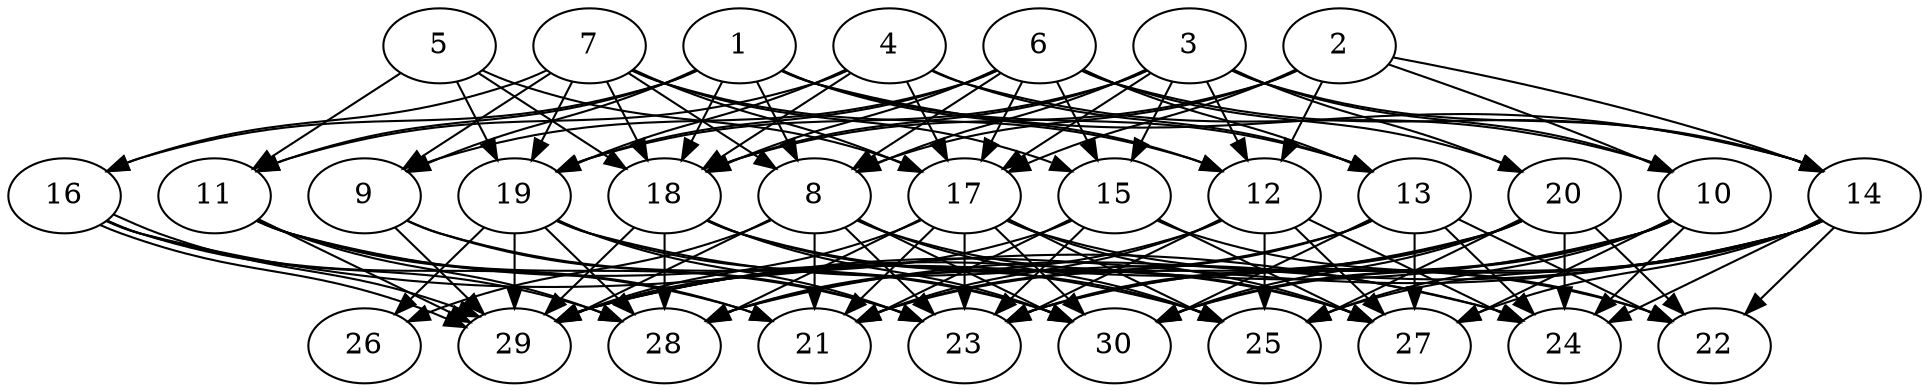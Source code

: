 // DAG automatically generated by daggen at Tue Aug  6 16:27:24 2019
// ./daggen --dot -n 30 --ccr 0.4 --fat 0.7 --regular 0.5 --density 0.9 --mindata 5242880 --maxdata 52428800 
digraph G {
  1 [size="112862720", alpha="0.14", expect_size="45145088"] 
  1 -> 8 [size ="45145088"]
  1 -> 9 [size ="45145088"]
  1 -> 11 [size ="45145088"]
  1 -> 12 [size ="45145088"]
  1 -> 13 [size ="45145088"]
  1 -> 14 [size ="45145088"]
  1 -> 16 [size ="45145088"]
  1 -> 18 [size ="45145088"]
  2 [size="50306560", alpha="0.06", expect_size="20122624"] 
  2 -> 8 [size ="20122624"]
  2 -> 10 [size ="20122624"]
  2 -> 12 [size ="20122624"]
  2 -> 14 [size ="20122624"]
  2 -> 17 [size ="20122624"]
  2 -> 18 [size ="20122624"]
  3 [size="19453440", alpha="0.07", expect_size="7781376"] 
  3 -> 8 [size ="7781376"]
  3 -> 10 [size ="7781376"]
  3 -> 12 [size ="7781376"]
  3 -> 14 [size ="7781376"]
  3 -> 15 [size ="7781376"]
  3 -> 17 [size ="7781376"]
  3 -> 18 [size ="7781376"]
  3 -> 19 [size ="7781376"]
  3 -> 20 [size ="7781376"]
  4 [size="78737920", alpha="0.15", expect_size="31495168"] 
  4 -> 10 [size ="31495168"]
  4 -> 11 [size ="31495168"]
  4 -> 13 [size ="31495168"]
  4 -> 17 [size ="31495168"]
  4 -> 18 [size ="31495168"]
  4 -> 19 [size ="31495168"]
  5 [size="49707520", alpha="0.16", expect_size="19883008"] 
  5 -> 11 [size ="19883008"]
  5 -> 17 [size ="19883008"]
  5 -> 18 [size ="19883008"]
  5 -> 19 [size ="19883008"]
  6 [size="31296000", alpha="0.14", expect_size="12518400"] 
  6 -> 8 [size ="12518400"]
  6 -> 9 [size ="12518400"]
  6 -> 13 [size ="12518400"]
  6 -> 14 [size ="12518400"]
  6 -> 15 [size ="12518400"]
  6 -> 17 [size ="12518400"]
  6 -> 18 [size ="12518400"]
  6 -> 19 [size ="12518400"]
  6 -> 20 [size ="12518400"]
  7 [size="37189120", alpha="0.15", expect_size="14875648"] 
  7 -> 8 [size ="14875648"]
  7 -> 9 [size ="14875648"]
  7 -> 12 [size ="14875648"]
  7 -> 15 [size ="14875648"]
  7 -> 16 [size ="14875648"]
  7 -> 17 [size ="14875648"]
  7 -> 18 [size ="14875648"]
  7 -> 19 [size ="14875648"]
  8 [size="64238080", alpha="0.20", expect_size="25695232"] 
  8 -> 21 [size ="25695232"]
  8 -> 23 [size ="25695232"]
  8 -> 25 [size ="25695232"]
  8 -> 26 [size ="25695232"]
  8 -> 27 [size ="25695232"]
  8 -> 29 [size ="25695232"]
  8 -> 30 [size ="25695232"]
  9 [size="42752000", alpha="0.09", expect_size="17100800"] 
  9 -> 23 [size ="17100800"]
  9 -> 29 [size ="17100800"]
  9 -> 30 [size ="17100800"]
  10 [size="71641600", alpha="0.07", expect_size="28656640"] 
  10 -> 23 [size ="28656640"]
  10 -> 24 [size ="28656640"]
  10 -> 25 [size ="28656640"]
  10 -> 27 [size ="28656640"]
  10 -> 29 [size ="28656640"]
  10 -> 30 [size ="28656640"]
  11 [size="55385600", alpha="0.08", expect_size="22154240"] 
  11 -> 21 [size ="22154240"]
  11 -> 23 [size ="22154240"]
  11 -> 25 [size ="22154240"]
  11 -> 28 [size ="22154240"]
  11 -> 29 [size ="22154240"]
  12 [size="22039040", alpha="0.14", expect_size="8815616"] 
  12 -> 21 [size ="8815616"]
  12 -> 23 [size ="8815616"]
  12 -> 24 [size ="8815616"]
  12 -> 25 [size ="8815616"]
  12 -> 27 [size ="8815616"]
  12 -> 28 [size ="8815616"]
  13 [size="58828800", alpha="0.09", expect_size="23531520"] 
  13 -> 21 [size ="23531520"]
  13 -> 22 [size ="23531520"]
  13 -> 24 [size ="23531520"]
  13 -> 27 [size ="23531520"]
  13 -> 28 [size ="23531520"]
  13 -> 30 [size ="23531520"]
  14 [size="97909760", alpha="0.19", expect_size="39163904"] 
  14 -> 22 [size ="39163904"]
  14 -> 23 [size ="39163904"]
  14 -> 24 [size ="39163904"]
  14 -> 25 [size ="39163904"]
  14 -> 27 [size ="39163904"]
  14 -> 28 [size ="39163904"]
  14 -> 29 [size ="39163904"]
  14 -> 30 [size ="39163904"]
  15 [size="70177280", alpha="0.05", expect_size="28070912"] 
  15 -> 21 [size ="28070912"]
  15 -> 22 [size ="28070912"]
  15 -> 23 [size ="28070912"]
  15 -> 27 [size ="28070912"]
  15 -> 29 [size ="28070912"]
  16 [size="45939200", alpha="0.17", expect_size="18375680"] 
  16 -> 21 [size ="18375680"]
  16 -> 24 [size ="18375680"]
  16 -> 28 [size ="18375680"]
  16 -> 29 [size ="18375680"]
  16 -> 29 [size ="18375680"]
  17 [size="130452480", alpha="0.11", expect_size="52180992"] 
  17 -> 21 [size ="52180992"]
  17 -> 22 [size ="52180992"]
  17 -> 23 [size ="52180992"]
  17 -> 25 [size ="52180992"]
  17 -> 27 [size ="52180992"]
  17 -> 28 [size ="52180992"]
  17 -> 29 [size ="52180992"]
  17 -> 30 [size ="52180992"]
  18 [size="102474240", alpha="0.01", expect_size="40989696"] 
  18 -> 25 [size ="40989696"]
  18 -> 27 [size ="40989696"]
  18 -> 28 [size ="40989696"]
  18 -> 29 [size ="40989696"]
  18 -> 30 [size ="40989696"]
  19 [size="100838400", alpha="0.06", expect_size="40335360"] 
  19 -> 23 [size ="40335360"]
  19 -> 24 [size ="40335360"]
  19 -> 26 [size ="40335360"]
  19 -> 28 [size ="40335360"]
  19 -> 29 [size ="40335360"]
  19 -> 30 [size ="40335360"]
  20 [size="37931520", alpha="0.15", expect_size="15172608"] 
  20 -> 21 [size ="15172608"]
  20 -> 22 [size ="15172608"]
  20 -> 23 [size ="15172608"]
  20 -> 24 [size ="15172608"]
  20 -> 25 [size ="15172608"]
  20 -> 29 [size ="15172608"]
  20 -> 30 [size ="15172608"]
  21 [size="79144960", alpha="0.01", expect_size="31657984"] 
  22 [size="126656000", alpha="0.14", expect_size="50662400"] 
  23 [size="89410560", alpha="0.08", expect_size="35764224"] 
  24 [size="22561280", alpha="0.13", expect_size="9024512"] 
  25 [size="16980480", alpha="0.04", expect_size="6792192"] 
  26 [size="47116800", alpha="0.18", expect_size="18846720"] 
  27 [size="31784960", alpha="0.16", expect_size="12713984"] 
  28 [size="95270400", alpha="0.03", expect_size="38108160"] 
  29 [size="101757440", alpha="0.15", expect_size="40702976"] 
  30 [size="16780800", alpha="0.17", expect_size="6712320"] 
}
